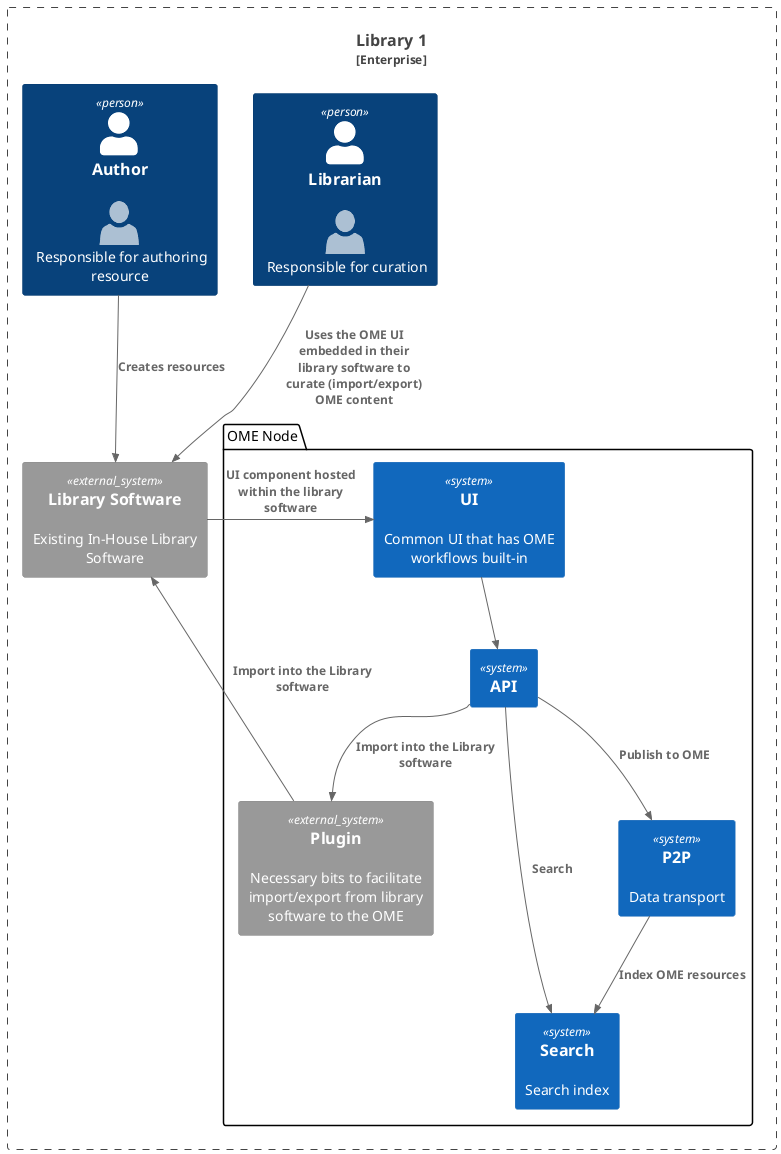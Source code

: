 @startuml
!include  <C4/C4_Context.puml>
!include <office/Users/user.puml>

' HIDE_STEREOTYPE()
' LAYOUT_WITH_LEGEND()


' title OME Network

   Enterprise_Boundary(Library, "Library 1") {

   Person(Librarian1, Librarian , "<$user> \n Responsible for curation" )
   Person(Author1, Author , "<$user> \n Responsible for authoring resource" )
   ' Person(Educator1, Educator , "<$user> \n Responsible for picking resource to use" )
   ' Person(Student1, Student , "<$user> \n End-user of resources" )

      System_Ext(InHouseSoftware1, "Library Software", "Existing In-House Library Software")

   Rel(Librarian1, InHouseSoftware1, "Uses the OME UI embedded in their library software to curate (import/export) OME content")
   Rel(Author1, InHouseSoftware1, "Creates resources")

      package "OME Node" {
    	 System(UI_1, "UI", "Common UI that has OME workflows built-in")

    	 System(Search_1, "Search", "Search index")
    	 System(API_1, "API")

	 System_Ext(Bridge_1, "Plugin", "Necessary bits to facilitate import/export from library software to the OME")

         System(P2P_1, "P2P", "Data transport")

	 Rel(UI_1, API_1, "")
	 Rel(API_1, Search_1, "Search")
	 Rel(API_1, P2P_1, "Publish to OME")
	 Rel(P2P_1, Search_1, "Index OME resources")

	 Rel(API_1, Bridge_1, "Import into the Library software")
	 Rel(Bridge_1, InHouseSoftware1, "Import into the Library software")

	 Lay_D(API_1, Search_1)
      }

   }

   Rel_Neighbor(InHouseSoftware1, UI_1, "UI component hosted within the library software")
   Lay_D(InHouseSoftware1, UI_1)

@enduml
